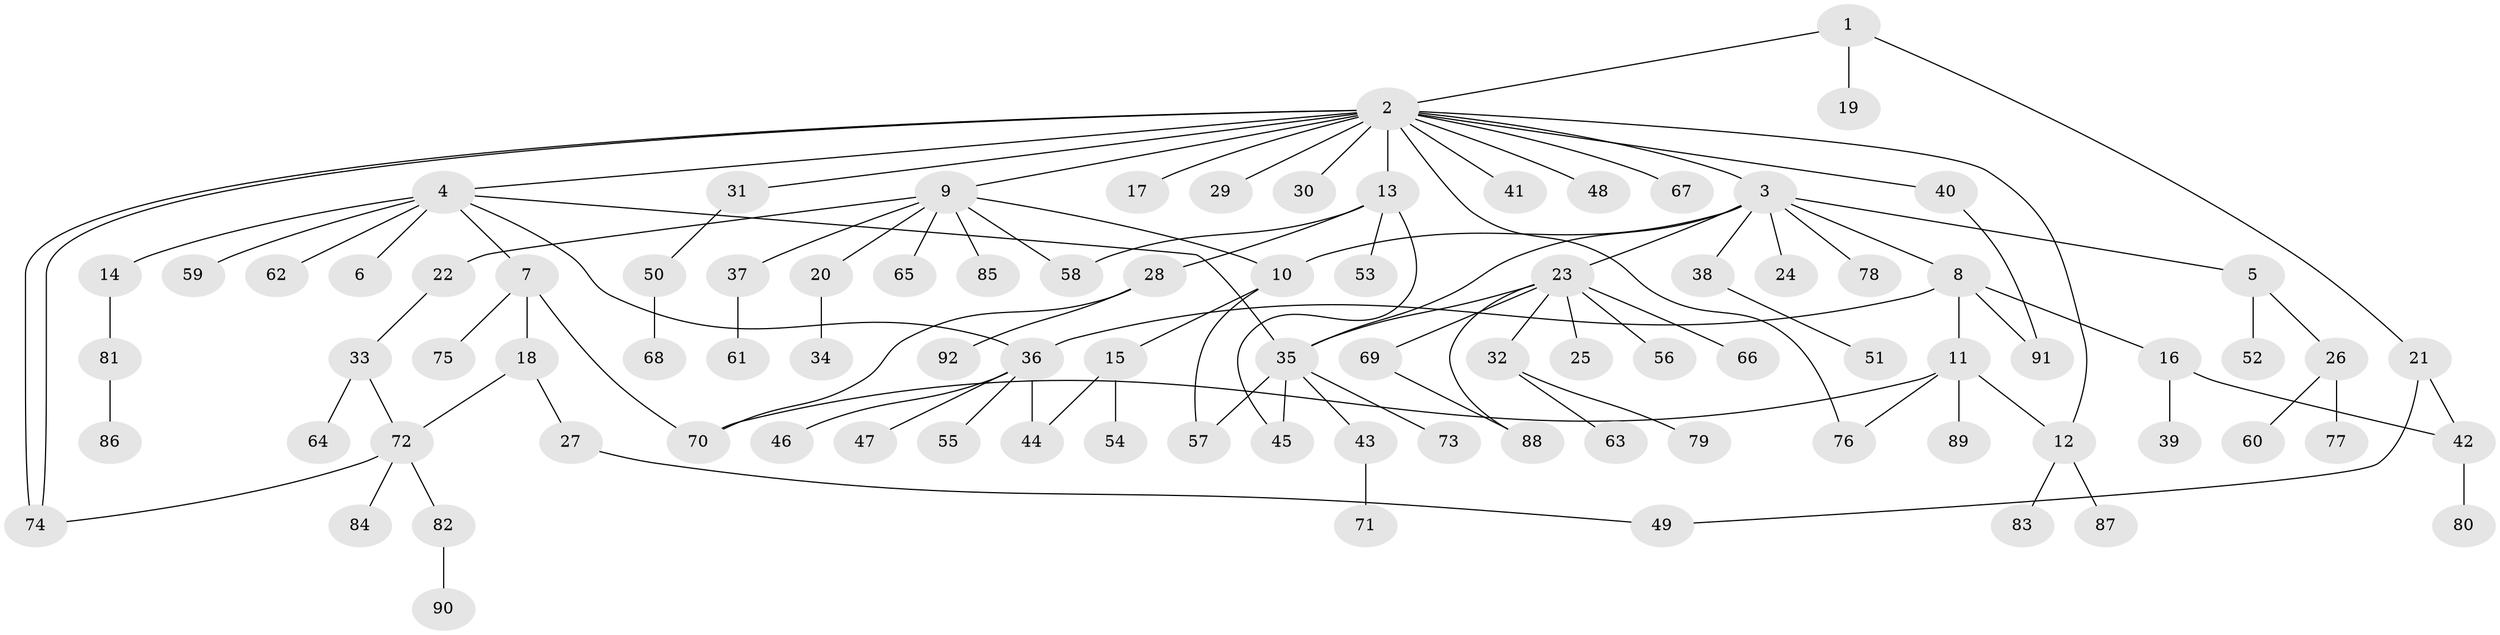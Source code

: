 // Generated by graph-tools (version 1.1) at 2025/01/03/09/25 03:01:44]
// undirected, 92 vertices, 110 edges
graph export_dot {
graph [start="1"]
  node [color=gray90,style=filled];
  1;
  2;
  3;
  4;
  5;
  6;
  7;
  8;
  9;
  10;
  11;
  12;
  13;
  14;
  15;
  16;
  17;
  18;
  19;
  20;
  21;
  22;
  23;
  24;
  25;
  26;
  27;
  28;
  29;
  30;
  31;
  32;
  33;
  34;
  35;
  36;
  37;
  38;
  39;
  40;
  41;
  42;
  43;
  44;
  45;
  46;
  47;
  48;
  49;
  50;
  51;
  52;
  53;
  54;
  55;
  56;
  57;
  58;
  59;
  60;
  61;
  62;
  63;
  64;
  65;
  66;
  67;
  68;
  69;
  70;
  71;
  72;
  73;
  74;
  75;
  76;
  77;
  78;
  79;
  80;
  81;
  82;
  83;
  84;
  85;
  86;
  87;
  88;
  89;
  90;
  91;
  92;
  1 -- 2;
  1 -- 19;
  1 -- 21;
  2 -- 3;
  2 -- 4;
  2 -- 9;
  2 -- 12;
  2 -- 13;
  2 -- 17;
  2 -- 29;
  2 -- 30;
  2 -- 31;
  2 -- 40;
  2 -- 41;
  2 -- 48;
  2 -- 67;
  2 -- 74;
  2 -- 74;
  2 -- 76;
  3 -- 5;
  3 -- 8;
  3 -- 10;
  3 -- 23;
  3 -- 24;
  3 -- 35;
  3 -- 38;
  3 -- 78;
  4 -- 6;
  4 -- 7;
  4 -- 14;
  4 -- 35;
  4 -- 36;
  4 -- 59;
  4 -- 62;
  5 -- 26;
  5 -- 52;
  7 -- 18;
  7 -- 70;
  7 -- 75;
  8 -- 11;
  8 -- 16;
  8 -- 36;
  8 -- 91;
  9 -- 10;
  9 -- 20;
  9 -- 22;
  9 -- 37;
  9 -- 58;
  9 -- 65;
  9 -- 85;
  10 -- 15;
  10 -- 57;
  11 -- 12;
  11 -- 70;
  11 -- 76;
  11 -- 89;
  12 -- 83;
  12 -- 87;
  13 -- 28;
  13 -- 45;
  13 -- 53;
  13 -- 58;
  14 -- 81;
  15 -- 44;
  15 -- 54;
  16 -- 39;
  16 -- 42;
  18 -- 27;
  18 -- 72;
  20 -- 34;
  21 -- 42;
  21 -- 49;
  22 -- 33;
  23 -- 25;
  23 -- 32;
  23 -- 35;
  23 -- 56;
  23 -- 66;
  23 -- 69;
  23 -- 88;
  26 -- 60;
  26 -- 77;
  27 -- 49;
  28 -- 70;
  28 -- 92;
  31 -- 50;
  32 -- 63;
  32 -- 79;
  33 -- 64;
  33 -- 72;
  35 -- 43;
  35 -- 45;
  35 -- 57;
  35 -- 73;
  36 -- 44;
  36 -- 46;
  36 -- 47;
  36 -- 55;
  37 -- 61;
  38 -- 51;
  40 -- 91;
  42 -- 80;
  43 -- 71;
  50 -- 68;
  69 -- 88;
  72 -- 74;
  72 -- 82;
  72 -- 84;
  81 -- 86;
  82 -- 90;
}

